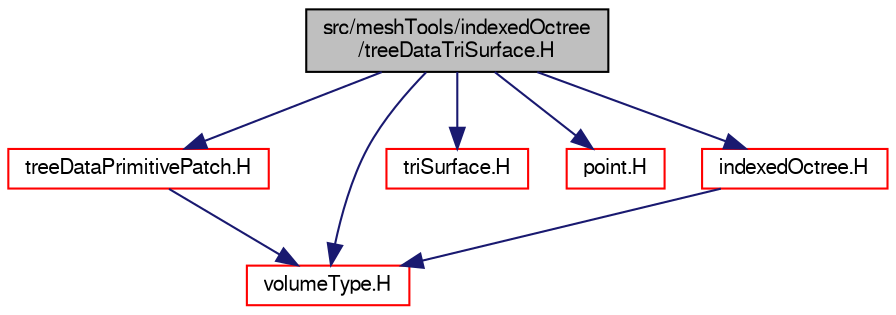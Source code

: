 digraph "src/meshTools/indexedOctree/treeDataTriSurface.H"
{
  bgcolor="transparent";
  edge [fontname="FreeSans",fontsize="10",labelfontname="FreeSans",labelfontsize="10"];
  node [fontname="FreeSans",fontsize="10",shape=record];
  Node0 [label="src/meshTools/indexedOctree\l/treeDataTriSurface.H",height=0.2,width=0.4,color="black", fillcolor="grey75", style="filled", fontcolor="black"];
  Node0 -> Node1 [color="midnightblue",fontsize="10",style="solid",fontname="FreeSans"];
  Node1 [label="treeDataPrimitivePatch.H",height=0.2,width=0.4,color="red",URL="$a07568.html"];
  Node1 -> Node152 [color="midnightblue",fontsize="10",style="solid",fontname="FreeSans"];
  Node152 [label="volumeType.H",height=0.2,width=0.4,color="red",URL="$a08405.html"];
  Node0 -> Node153 [color="midnightblue",fontsize="10",style="solid",fontname="FreeSans"];
  Node153 [label="triSurface.H",height=0.2,width=0.4,color="red",URL="$a17024.html"];
  Node0 -> Node6 [color="midnightblue",fontsize="10",style="solid",fontname="FreeSans"];
  Node6 [label="point.H",height=0.2,width=0.4,color="red",URL="$a12059.html"];
  Node0 -> Node174 [color="midnightblue",fontsize="10",style="solid",fontname="FreeSans"];
  Node174 [label="indexedOctree.H",height=0.2,width=0.4,color="red",URL="$a08387.html"];
  Node174 -> Node152 [color="midnightblue",fontsize="10",style="solid",fontname="FreeSans"];
  Node0 -> Node152 [color="midnightblue",fontsize="10",style="solid",fontname="FreeSans"];
}
